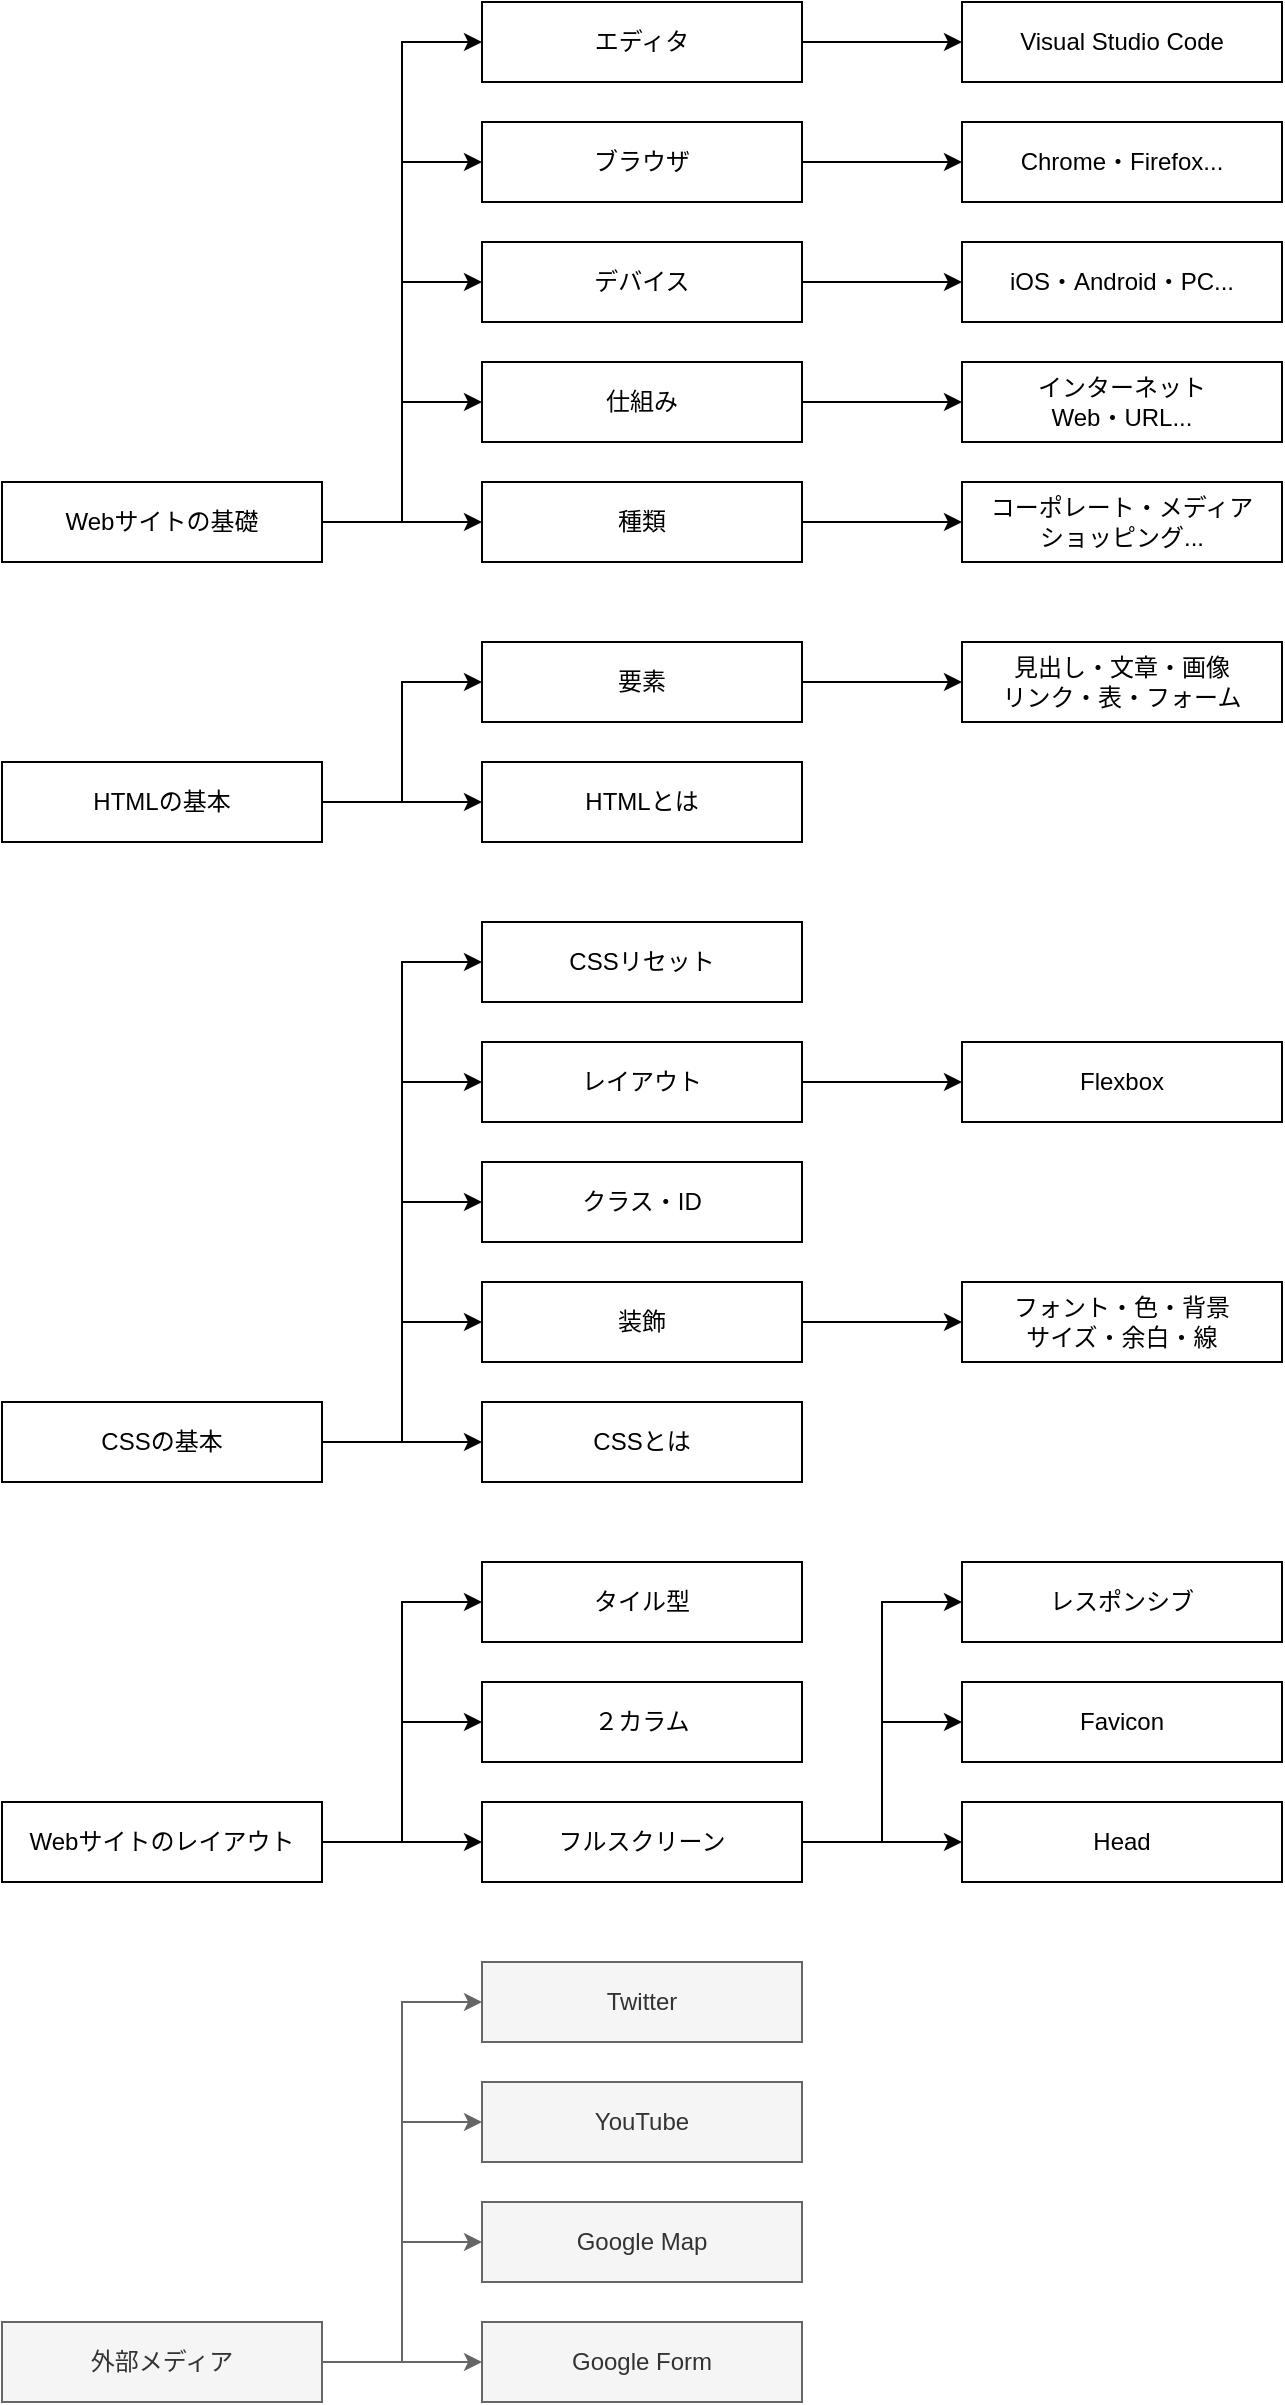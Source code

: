 <mxfile version="14.1.8" type="device"><diagram id="ofCRGN5aO4vlr1w56l_z" name="ページ1"><mxGraphModel dx="987" dy="2015" grid="1" gridSize="10" guides="1" tooltips="1" connect="1" arrows="1" fold="1" page="1" pageScale="1" pageWidth="1169" pageHeight="827" math="0" shadow="0"><root><mxCell id="0"/><mxCell id="1" parent="0"/><mxCell id="_0x7Tvg9SRrC5azWnZvT-36" value="" style="edgeStyle=orthogonalEdgeStyle;rounded=0;orthogonalLoop=1;jettySize=auto;html=1;" edge="1" parent="1" source="_0x7Tvg9SRrC5azWnZvT-2" target="_0x7Tvg9SRrC5azWnZvT-35"><mxGeometry relative="1" as="geometry"/></mxCell><mxCell id="_0x7Tvg9SRrC5azWnZvT-56" style="edgeStyle=orthogonalEdgeStyle;rounded=0;orthogonalLoop=1;jettySize=auto;html=1;entryX=0;entryY=0.5;entryDx=0;entryDy=0;" edge="1" parent="1" source="_0x7Tvg9SRrC5azWnZvT-2" target="_0x7Tvg9SRrC5azWnZvT-37"><mxGeometry relative="1" as="geometry"/></mxCell><mxCell id="_0x7Tvg9SRrC5azWnZvT-2" value="HTMLの基本" style="rounded=0;whiteSpace=wrap;html=1;" vertex="1" parent="1"><mxGeometry x="120" y="260" width="160" height="40" as="geometry"/></mxCell><mxCell id="_0x7Tvg9SRrC5azWnZvT-43" value="" style="edgeStyle=orthogonalEdgeStyle;rounded=0;orthogonalLoop=1;jettySize=auto;html=1;" edge="1" parent="1" source="_0x7Tvg9SRrC5azWnZvT-3" target="_0x7Tvg9SRrC5azWnZvT-42"><mxGeometry relative="1" as="geometry"/></mxCell><mxCell id="_0x7Tvg9SRrC5azWnZvT-48" style="edgeStyle=orthogonalEdgeStyle;rounded=0;orthogonalLoop=1;jettySize=auto;html=1;entryX=0;entryY=0.5;entryDx=0;entryDy=0;" edge="1" parent="1" source="_0x7Tvg9SRrC5azWnZvT-3" target="_0x7Tvg9SRrC5azWnZvT-44"><mxGeometry relative="1" as="geometry"/></mxCell><mxCell id="_0x7Tvg9SRrC5azWnZvT-49" style="edgeStyle=orthogonalEdgeStyle;rounded=0;orthogonalLoop=1;jettySize=auto;html=1;entryX=0;entryY=0.5;entryDx=0;entryDy=0;" edge="1" parent="1" source="_0x7Tvg9SRrC5azWnZvT-3" target="_0x7Tvg9SRrC5azWnZvT-45"><mxGeometry relative="1" as="geometry"/></mxCell><mxCell id="_0x7Tvg9SRrC5azWnZvT-50" style="edgeStyle=orthogonalEdgeStyle;rounded=0;orthogonalLoop=1;jettySize=auto;html=1;entryX=0;entryY=0.5;entryDx=0;entryDy=0;" edge="1" parent="1" source="_0x7Tvg9SRrC5azWnZvT-3" target="_0x7Tvg9SRrC5azWnZvT-46"><mxGeometry relative="1" as="geometry"/></mxCell><mxCell id="_0x7Tvg9SRrC5azWnZvT-51" style="edgeStyle=orthogonalEdgeStyle;rounded=0;orthogonalLoop=1;jettySize=auto;html=1;entryX=0;entryY=0.5;entryDx=0;entryDy=0;" edge="1" parent="1" source="_0x7Tvg9SRrC5azWnZvT-3" target="_0x7Tvg9SRrC5azWnZvT-47"><mxGeometry relative="1" as="geometry"/></mxCell><mxCell id="_0x7Tvg9SRrC5azWnZvT-3" value="CSSの基本" style="rounded=0;whiteSpace=wrap;html=1;" vertex="1" parent="1"><mxGeometry x="120" y="580" width="160" height="40" as="geometry"/></mxCell><mxCell id="_0x7Tvg9SRrC5azWnZvT-61" value="" style="edgeStyle=orthogonalEdgeStyle;rounded=0;orthogonalLoop=1;jettySize=auto;html=1;" edge="1" parent="1" source="_0x7Tvg9SRrC5azWnZvT-4" target="_0x7Tvg9SRrC5azWnZvT-60"><mxGeometry relative="1" as="geometry"/></mxCell><mxCell id="_0x7Tvg9SRrC5azWnZvT-64" style="edgeStyle=orthogonalEdgeStyle;rounded=0;orthogonalLoop=1;jettySize=auto;html=1;entryX=0;entryY=0.5;entryDx=0;entryDy=0;" edge="1" parent="1" source="_0x7Tvg9SRrC5azWnZvT-4" target="_0x7Tvg9SRrC5azWnZvT-62"><mxGeometry relative="1" as="geometry"/></mxCell><mxCell id="_0x7Tvg9SRrC5azWnZvT-65" style="edgeStyle=orthogonalEdgeStyle;rounded=0;orthogonalLoop=1;jettySize=auto;html=1;entryX=0;entryY=0.5;entryDx=0;entryDy=0;" edge="1" parent="1" source="_0x7Tvg9SRrC5azWnZvT-4" target="_0x7Tvg9SRrC5azWnZvT-63"><mxGeometry relative="1" as="geometry"/></mxCell><mxCell id="_0x7Tvg9SRrC5azWnZvT-4" value="Webサイトのレイアウト" style="rounded=0;whiteSpace=wrap;html=1;" vertex="1" parent="1"><mxGeometry x="120" y="780" width="160" height="40" as="geometry"/></mxCell><mxCell id="_0x7Tvg9SRrC5azWnZvT-76" value="" style="edgeStyle=orthogonalEdgeStyle;rounded=0;orthogonalLoop=1;jettySize=auto;html=1;fillColor=#f5f5f5;strokeColor=#666666;" edge="1" parent="1" source="_0x7Tvg9SRrC5azWnZvT-9" target="_0x7Tvg9SRrC5azWnZvT-75"><mxGeometry relative="1" as="geometry"/></mxCell><mxCell id="_0x7Tvg9SRrC5azWnZvT-80" style="edgeStyle=orthogonalEdgeStyle;rounded=0;orthogonalLoop=1;jettySize=auto;html=1;entryX=0;entryY=0.5;entryDx=0;entryDy=0;fillColor=#f5f5f5;strokeColor=#666666;" edge="1" parent="1" source="_0x7Tvg9SRrC5azWnZvT-9" target="_0x7Tvg9SRrC5azWnZvT-77"><mxGeometry relative="1" as="geometry"/></mxCell><mxCell id="_0x7Tvg9SRrC5azWnZvT-81" style="edgeStyle=orthogonalEdgeStyle;rounded=0;orthogonalLoop=1;jettySize=auto;html=1;entryX=0;entryY=0.5;entryDx=0;entryDy=0;fillColor=#f5f5f5;strokeColor=#666666;" edge="1" parent="1" source="_0x7Tvg9SRrC5azWnZvT-9" target="_0x7Tvg9SRrC5azWnZvT-78"><mxGeometry relative="1" as="geometry"/></mxCell><mxCell id="_0x7Tvg9SRrC5azWnZvT-82" style="edgeStyle=orthogonalEdgeStyle;rounded=0;orthogonalLoop=1;jettySize=auto;html=1;entryX=0;entryY=0.5;entryDx=0;entryDy=0;fillColor=#f5f5f5;strokeColor=#666666;" edge="1" parent="1" source="_0x7Tvg9SRrC5azWnZvT-9" target="_0x7Tvg9SRrC5azWnZvT-79"><mxGeometry relative="1" as="geometry"/></mxCell><mxCell id="_0x7Tvg9SRrC5azWnZvT-9" value="外部メディア" style="rounded=0;whiteSpace=wrap;html=1;fillColor=#f5f5f5;strokeColor=#666666;fontColor=#333333;" vertex="1" parent="1"><mxGeometry x="120" y="1040" width="160" height="40" as="geometry"/></mxCell><mxCell id="_0x7Tvg9SRrC5azWnZvT-14" value="" style="edgeStyle=orthogonalEdgeStyle;rounded=0;orthogonalLoop=1;jettySize=auto;html=1;" edge="1" parent="1" source="_0x7Tvg9SRrC5azWnZvT-11" target="_0x7Tvg9SRrC5azWnZvT-13"><mxGeometry relative="1" as="geometry"/></mxCell><mxCell id="_0x7Tvg9SRrC5azWnZvT-20" style="edgeStyle=orthogonalEdgeStyle;rounded=0;orthogonalLoop=1;jettySize=auto;html=1;entryX=0;entryY=0.5;entryDx=0;entryDy=0;" edge="1" parent="1" source="_0x7Tvg9SRrC5azWnZvT-11" target="_0x7Tvg9SRrC5azWnZvT-19"><mxGeometry relative="1" as="geometry"/></mxCell><mxCell id="_0x7Tvg9SRrC5azWnZvT-23" style="edgeStyle=orthogonalEdgeStyle;rounded=0;orthogonalLoop=1;jettySize=auto;html=1;entryX=0;entryY=0.5;entryDx=0;entryDy=0;" edge="1" parent="1" source="_0x7Tvg9SRrC5azWnZvT-11" target="_0x7Tvg9SRrC5azWnZvT-21"><mxGeometry relative="1" as="geometry"/></mxCell><mxCell id="_0x7Tvg9SRrC5azWnZvT-24" style="edgeStyle=orthogonalEdgeStyle;rounded=0;orthogonalLoop=1;jettySize=auto;html=1;entryX=0;entryY=0.5;entryDx=0;entryDy=0;" edge="1" parent="1" source="_0x7Tvg9SRrC5azWnZvT-11" target="_0x7Tvg9SRrC5azWnZvT-22"><mxGeometry relative="1" as="geometry"/></mxCell><mxCell id="_0x7Tvg9SRrC5azWnZvT-26" style="edgeStyle=orthogonalEdgeStyle;rounded=0;orthogonalLoop=1;jettySize=auto;html=1;entryX=0;entryY=0.5;entryDx=0;entryDy=0;" edge="1" parent="1" source="_0x7Tvg9SRrC5azWnZvT-11" target="_0x7Tvg9SRrC5azWnZvT-25"><mxGeometry relative="1" as="geometry"/></mxCell><mxCell id="_0x7Tvg9SRrC5azWnZvT-11" value="Webサイトの基礎" style="rounded=0;whiteSpace=wrap;html=1;" vertex="1" parent="1"><mxGeometry x="120" y="120" width="160" height="40" as="geometry"/></mxCell><mxCell id="_0x7Tvg9SRrC5azWnZvT-18" value="" style="edgeStyle=orthogonalEdgeStyle;rounded=0;orthogonalLoop=1;jettySize=auto;html=1;" edge="1" parent="1" source="_0x7Tvg9SRrC5azWnZvT-13" target="_0x7Tvg9SRrC5azWnZvT-17"><mxGeometry relative="1" as="geometry"/></mxCell><mxCell id="_0x7Tvg9SRrC5azWnZvT-13" value="種類" style="rounded=0;whiteSpace=wrap;html=1;" vertex="1" parent="1"><mxGeometry x="360" y="120" width="160" height="40" as="geometry"/></mxCell><mxCell id="_0x7Tvg9SRrC5azWnZvT-17" value="コーポレート・メディア&lt;br&gt;ショッピング..." style="rounded=0;whiteSpace=wrap;html=1;" vertex="1" parent="1"><mxGeometry x="600" y="120" width="160" height="40" as="geometry"/></mxCell><mxCell id="_0x7Tvg9SRrC5azWnZvT-34" value="" style="edgeStyle=orthogonalEdgeStyle;rounded=0;orthogonalLoop=1;jettySize=auto;html=1;" edge="1" parent="1" source="_0x7Tvg9SRrC5azWnZvT-19" target="_0x7Tvg9SRrC5azWnZvT-33"><mxGeometry relative="1" as="geometry"/></mxCell><mxCell id="_0x7Tvg9SRrC5azWnZvT-19" value="仕組み" style="rounded=0;whiteSpace=wrap;html=1;" vertex="1" parent="1"><mxGeometry x="360" y="60" width="160" height="40" as="geometry"/></mxCell><mxCell id="_0x7Tvg9SRrC5azWnZvT-32" value="" style="edgeStyle=orthogonalEdgeStyle;rounded=0;orthogonalLoop=1;jettySize=auto;html=1;" edge="1" parent="1" source="_0x7Tvg9SRrC5azWnZvT-21" target="_0x7Tvg9SRrC5azWnZvT-31"><mxGeometry relative="1" as="geometry"/></mxCell><mxCell id="_0x7Tvg9SRrC5azWnZvT-21" value="デバイス" style="rounded=0;whiteSpace=wrap;html=1;" vertex="1" parent="1"><mxGeometry x="360" width="160" height="40" as="geometry"/></mxCell><mxCell id="_0x7Tvg9SRrC5azWnZvT-30" value="" style="edgeStyle=orthogonalEdgeStyle;rounded=0;orthogonalLoop=1;jettySize=auto;html=1;" edge="1" parent="1" source="_0x7Tvg9SRrC5azWnZvT-22" target="_0x7Tvg9SRrC5azWnZvT-29"><mxGeometry relative="1" as="geometry"/></mxCell><mxCell id="_0x7Tvg9SRrC5azWnZvT-22" value="ブラウザ" style="rounded=0;whiteSpace=wrap;html=1;" vertex="1" parent="1"><mxGeometry x="360" y="-60" width="160" height="40" as="geometry"/></mxCell><mxCell id="_0x7Tvg9SRrC5azWnZvT-28" style="edgeStyle=orthogonalEdgeStyle;rounded=0;orthogonalLoop=1;jettySize=auto;html=1;entryX=0;entryY=0.5;entryDx=0;entryDy=0;" edge="1" parent="1" source="_0x7Tvg9SRrC5azWnZvT-25" target="_0x7Tvg9SRrC5azWnZvT-27"><mxGeometry relative="1" as="geometry"/></mxCell><mxCell id="_0x7Tvg9SRrC5azWnZvT-25" value="エディタ" style="rounded=0;whiteSpace=wrap;html=1;" vertex="1" parent="1"><mxGeometry x="360" y="-120" width="160" height="40" as="geometry"/></mxCell><mxCell id="_0x7Tvg9SRrC5azWnZvT-27" value="Visual Studio Code" style="rounded=0;whiteSpace=wrap;html=1;" vertex="1" parent="1"><mxGeometry x="600" y="-120" width="160" height="40" as="geometry"/></mxCell><mxCell id="_0x7Tvg9SRrC5azWnZvT-29" value="Chrome・Firefox..." style="rounded=0;whiteSpace=wrap;html=1;" vertex="1" parent="1"><mxGeometry x="600" y="-60" width="160" height="40" as="geometry"/></mxCell><mxCell id="_0x7Tvg9SRrC5azWnZvT-31" value="iOS・Android・PC..." style="rounded=0;whiteSpace=wrap;html=1;" vertex="1" parent="1"><mxGeometry x="600" width="160" height="40" as="geometry"/></mxCell><mxCell id="_0x7Tvg9SRrC5azWnZvT-33" value="インターネット&lt;br&gt;Web・URL..." style="rounded=0;whiteSpace=wrap;html=1;" vertex="1" parent="1"><mxGeometry x="600" y="60" width="160" height="40" as="geometry"/></mxCell><mxCell id="_0x7Tvg9SRrC5azWnZvT-35" value="HTMLとは" style="rounded=0;whiteSpace=wrap;html=1;" vertex="1" parent="1"><mxGeometry x="360" y="260" width="160" height="40" as="geometry"/></mxCell><mxCell id="_0x7Tvg9SRrC5azWnZvT-59" value="" style="edgeStyle=orthogonalEdgeStyle;rounded=0;orthogonalLoop=1;jettySize=auto;html=1;" edge="1" parent="1" source="_0x7Tvg9SRrC5azWnZvT-37" target="_0x7Tvg9SRrC5azWnZvT-58"><mxGeometry relative="1" as="geometry"/></mxCell><mxCell id="_0x7Tvg9SRrC5azWnZvT-37" value="要素" style="rounded=0;whiteSpace=wrap;html=1;" vertex="1" parent="1"><mxGeometry x="360" y="200" width="160" height="40" as="geometry"/></mxCell><mxCell id="_0x7Tvg9SRrC5azWnZvT-42" value="CSSとは" style="rounded=0;whiteSpace=wrap;html=1;" vertex="1" parent="1"><mxGeometry x="360" y="580" width="160" height="40" as="geometry"/></mxCell><mxCell id="_0x7Tvg9SRrC5azWnZvT-55" value="" style="edgeStyle=orthogonalEdgeStyle;rounded=0;orthogonalLoop=1;jettySize=auto;html=1;" edge="1" parent="1" source="_0x7Tvg9SRrC5azWnZvT-44" target="_0x7Tvg9SRrC5azWnZvT-54"><mxGeometry relative="1" as="geometry"/></mxCell><mxCell id="_0x7Tvg9SRrC5azWnZvT-44" value="装飾" style="rounded=0;whiteSpace=wrap;html=1;" vertex="1" parent="1"><mxGeometry x="360" y="520" width="160" height="40" as="geometry"/></mxCell><mxCell id="_0x7Tvg9SRrC5azWnZvT-45" value="クラス・ID" style="rounded=0;whiteSpace=wrap;html=1;" vertex="1" parent="1"><mxGeometry x="360" y="460" width="160" height="40" as="geometry"/></mxCell><mxCell id="_0x7Tvg9SRrC5azWnZvT-53" value="" style="edgeStyle=orthogonalEdgeStyle;rounded=0;orthogonalLoop=1;jettySize=auto;html=1;" edge="1" parent="1" source="_0x7Tvg9SRrC5azWnZvT-46" target="_0x7Tvg9SRrC5azWnZvT-52"><mxGeometry relative="1" as="geometry"/></mxCell><mxCell id="_0x7Tvg9SRrC5azWnZvT-46" value="レイアウト" style="rounded=0;whiteSpace=wrap;html=1;" vertex="1" parent="1"><mxGeometry x="360" y="400" width="160" height="40" as="geometry"/></mxCell><mxCell id="_0x7Tvg9SRrC5azWnZvT-47" value="CSSリセット" style="rounded=0;whiteSpace=wrap;html=1;" vertex="1" parent="1"><mxGeometry x="360" y="340" width="160" height="40" as="geometry"/></mxCell><mxCell id="_0x7Tvg9SRrC5azWnZvT-52" value="Flexbox" style="rounded=0;whiteSpace=wrap;html=1;" vertex="1" parent="1"><mxGeometry x="600" y="400" width="160" height="40" as="geometry"/></mxCell><mxCell id="_0x7Tvg9SRrC5azWnZvT-54" value="フォント・色・背景&lt;br&gt;サイズ・余白・線" style="rounded=0;whiteSpace=wrap;html=1;" vertex="1" parent="1"><mxGeometry x="600" y="520" width="160" height="40" as="geometry"/></mxCell><mxCell id="_0x7Tvg9SRrC5azWnZvT-58" value="見出し・文章・画像&lt;br&gt;リンク・表・フォーム" style="rounded=0;whiteSpace=wrap;html=1;" vertex="1" parent="1"><mxGeometry x="600" y="200" width="160" height="40" as="geometry"/></mxCell><mxCell id="_0x7Tvg9SRrC5azWnZvT-69" style="edgeStyle=orthogonalEdgeStyle;rounded=0;orthogonalLoop=1;jettySize=auto;html=1;entryX=0;entryY=0.5;entryDx=0;entryDy=0;" edge="1" parent="1" source="_0x7Tvg9SRrC5azWnZvT-60" target="_0x7Tvg9SRrC5azWnZvT-66"><mxGeometry relative="1" as="geometry"/></mxCell><mxCell id="_0x7Tvg9SRrC5azWnZvT-70" style="edgeStyle=orthogonalEdgeStyle;rounded=0;orthogonalLoop=1;jettySize=auto;html=1;entryX=0;entryY=0.5;entryDx=0;entryDy=0;" edge="1" parent="1" source="_0x7Tvg9SRrC5azWnZvT-60" target="_0x7Tvg9SRrC5azWnZvT-68"><mxGeometry relative="1" as="geometry"/></mxCell><mxCell id="_0x7Tvg9SRrC5azWnZvT-74" style="edgeStyle=orthogonalEdgeStyle;rounded=0;orthogonalLoop=1;jettySize=auto;html=1;entryX=0;entryY=0.5;entryDx=0;entryDy=0;" edge="1" parent="1" source="_0x7Tvg9SRrC5azWnZvT-60" target="_0x7Tvg9SRrC5azWnZvT-72"><mxGeometry relative="1" as="geometry"/></mxCell><mxCell id="_0x7Tvg9SRrC5azWnZvT-60" value="フルスクリーン" style="rounded=0;whiteSpace=wrap;html=1;" vertex="1" parent="1"><mxGeometry x="360" y="780" width="160" height="40" as="geometry"/></mxCell><mxCell id="_0x7Tvg9SRrC5azWnZvT-62" value="２カラム" style="rounded=0;whiteSpace=wrap;html=1;" vertex="1" parent="1"><mxGeometry x="360" y="720" width="160" height="40" as="geometry"/></mxCell><mxCell id="_0x7Tvg9SRrC5azWnZvT-63" value="タイル型" style="rounded=0;whiteSpace=wrap;html=1;" vertex="1" parent="1"><mxGeometry x="360" y="660" width="160" height="40" as="geometry"/></mxCell><mxCell id="_0x7Tvg9SRrC5azWnZvT-66" value="Head" style="rounded=0;whiteSpace=wrap;html=1;" vertex="1" parent="1"><mxGeometry x="600" y="780" width="160" height="40" as="geometry"/></mxCell><mxCell id="_0x7Tvg9SRrC5azWnZvT-68" value="Favicon" style="rounded=0;whiteSpace=wrap;html=1;" vertex="1" parent="1"><mxGeometry x="600" y="720" width="160" height="40" as="geometry"/></mxCell><mxCell id="_0x7Tvg9SRrC5azWnZvT-72" value="レスポンシブ" style="rounded=0;whiteSpace=wrap;html=1;" vertex="1" parent="1"><mxGeometry x="600" y="660" width="160" height="40" as="geometry"/></mxCell><mxCell id="_0x7Tvg9SRrC5azWnZvT-75" value="Google Form" style="rounded=0;whiteSpace=wrap;html=1;fillColor=#f5f5f5;strokeColor=#666666;fontColor=#333333;" vertex="1" parent="1"><mxGeometry x="360" y="1040" width="160" height="40" as="geometry"/></mxCell><mxCell id="_0x7Tvg9SRrC5azWnZvT-77" value="Google Map" style="rounded=0;whiteSpace=wrap;html=1;fillColor=#f5f5f5;strokeColor=#666666;fontColor=#333333;" vertex="1" parent="1"><mxGeometry x="360" y="980" width="160" height="40" as="geometry"/></mxCell><mxCell id="_0x7Tvg9SRrC5azWnZvT-78" value="YouTube" style="rounded=0;whiteSpace=wrap;html=1;fillColor=#f5f5f5;strokeColor=#666666;fontColor=#333333;" vertex="1" parent="1"><mxGeometry x="360" y="920" width="160" height="40" as="geometry"/></mxCell><mxCell id="_0x7Tvg9SRrC5azWnZvT-79" value="Twitter" style="rounded=0;whiteSpace=wrap;html=1;fillColor=#f5f5f5;strokeColor=#666666;fontColor=#333333;" vertex="1" parent="1"><mxGeometry x="360" y="860" width="160" height="40" as="geometry"/></mxCell></root></mxGraphModel></diagram></mxfile>